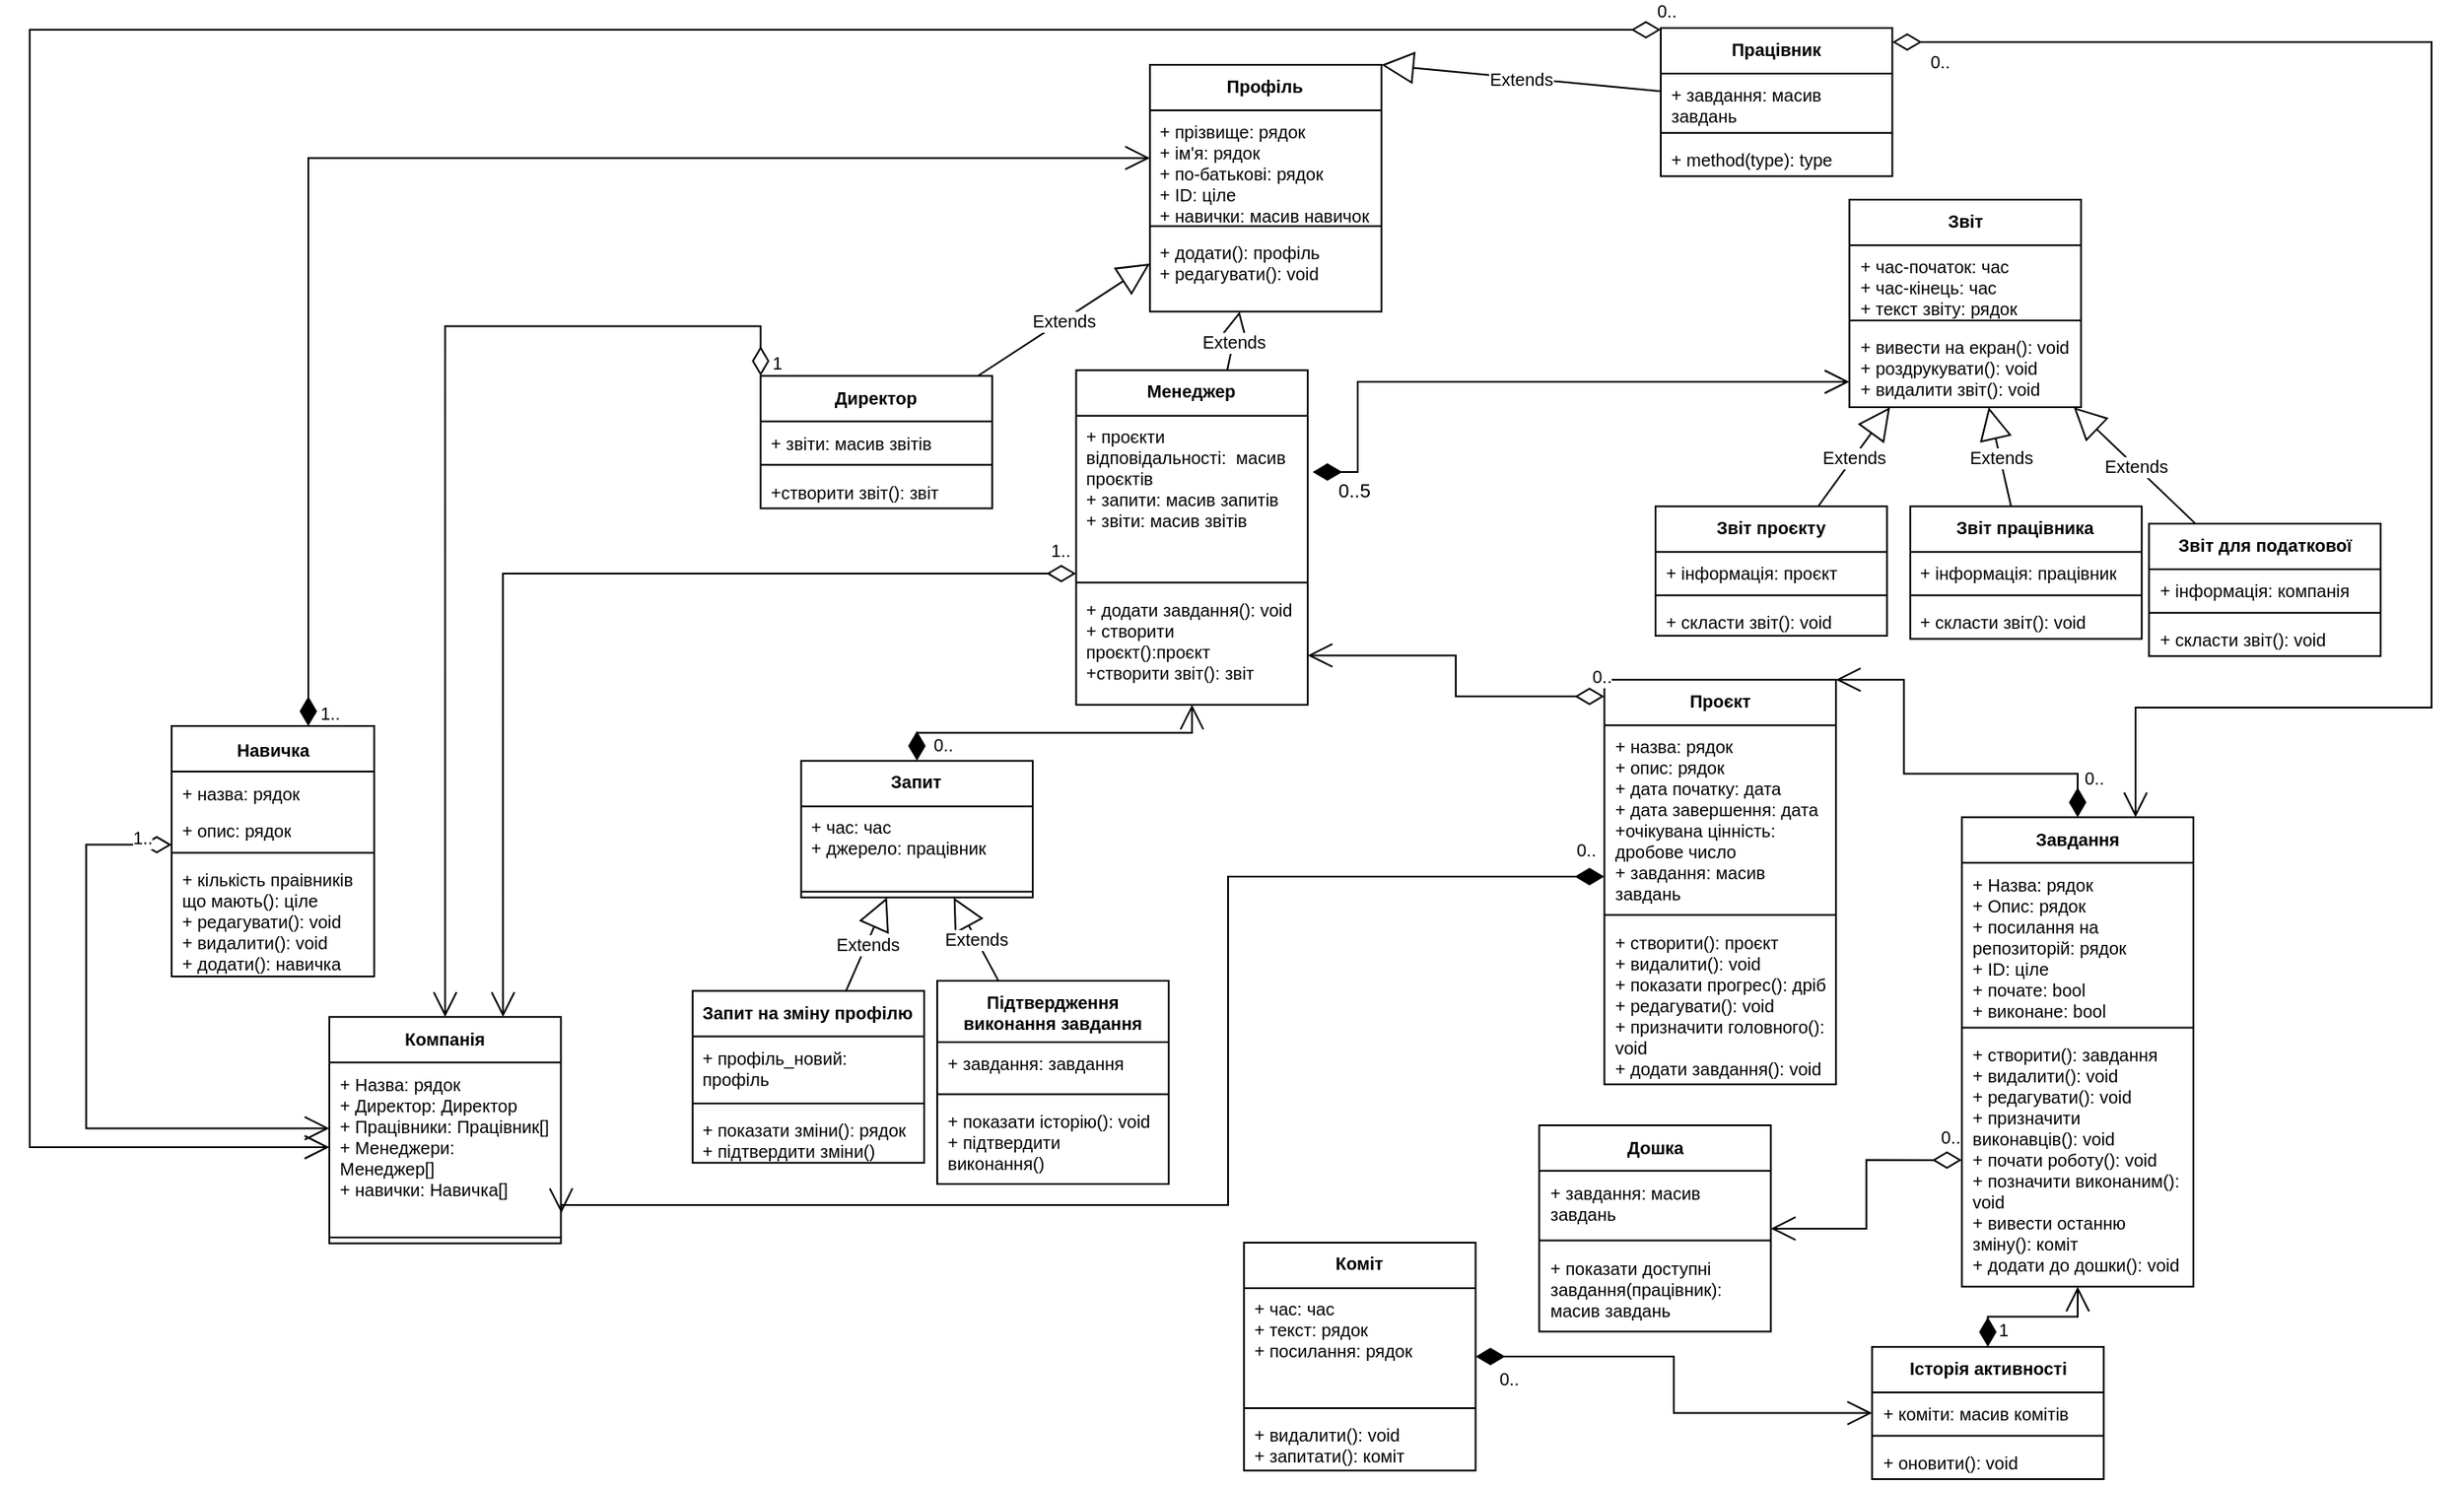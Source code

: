 <mxfile version="24.0.7" type="github">
  <diagram name="Сторінка-1" id="wndHHUxONTHjifHZyyzE">
    <mxGraphModel dx="3400" dy="1514" grid="0" gridSize="10" guides="1" tooltips="1" connect="1" arrows="1" fold="1" page="0" pageScale="1" pageWidth="827" pageHeight="1169" math="0" shadow="0">
      <root>
        <mxCell id="0" />
        <mxCell id="1" parent="0" />
        <mxCell id="Brq1ZZWE5Lci2YKcBxoo-1" value="Проєкт" style="swimlane;fontStyle=1;align=center;verticalAlign=top;childLayout=stackLayout;horizontal=1;startSize=26;horizontalStack=0;resizeParent=1;resizeParentMax=0;resizeLast=0;collapsible=1;marginBottom=0;whiteSpace=wrap;html=1;fontSize=10;" parent="1" vertex="1">
          <mxGeometry x="869.812" y="507.115" width="132.18" height="230.995" as="geometry" />
        </mxCell>
        <mxCell id="Brq1ZZWE5Lci2YKcBxoo-2" value="+ назва: рядок&lt;br style=&quot;font-size: 10px;&quot;&gt;+ опис: рядок&lt;br style=&quot;font-size: 10px;&quot;&gt;+ дата початку: дата&lt;br style=&quot;font-size: 10px;&quot;&gt;+ дата завершення: дата&lt;br style=&quot;font-size: 10px;&quot;&gt;+очікувана цінність:&amp;nbsp; дробове число&lt;br style=&quot;font-size: 10px;&quot;&gt;+ завдання: масив завдань" style="text;strokeColor=none;fillColor=none;align=left;verticalAlign=top;spacingLeft=4;spacingRight=4;overflow=hidden;rotatable=0;points=[[0,0.5],[1,0.5]];portConstraint=eastwest;whiteSpace=wrap;html=1;fontSize=10;" parent="Brq1ZZWE5Lci2YKcBxoo-1" vertex="1">
          <mxGeometry y="26" width="132.18" height="104.917" as="geometry" />
        </mxCell>
        <mxCell id="Brq1ZZWE5Lci2YKcBxoo-3" value="" style="line;strokeWidth=1;fillColor=none;align=left;verticalAlign=middle;spacingTop=-1;spacingLeft=3;spacingRight=3;rotatable=0;labelPosition=right;points=[];portConstraint=eastwest;strokeColor=inherit;fontSize=10;" parent="Brq1ZZWE5Lci2YKcBxoo-1" vertex="1">
          <mxGeometry y="130.917" width="132.18" height="6.609" as="geometry" />
        </mxCell>
        <mxCell id="Brq1ZZWE5Lci2YKcBxoo-4" value="+ створити(): проєкт&lt;br style=&quot;font-size: 10px;&quot;&gt;+ видалити(): void&lt;br style=&quot;font-size: 10px;&quot;&gt;+ показати прогрес(): дріб&lt;br style=&quot;font-size: 10px;&quot;&gt;+ редагувати(): void&lt;br style=&quot;font-size: 10px;&quot;&gt;+ призначити головного(): void&lt;div style=&quot;font-size: 10px;&quot;&gt;+ додати завдання(): void&lt;/div&gt;" style="text;strokeColor=none;fillColor=none;align=left;verticalAlign=top;spacingLeft=4;spacingRight=4;overflow=hidden;rotatable=0;points=[[0,0.5],[1,0.5]];portConstraint=eastwest;whiteSpace=wrap;html=1;fontSize=10;" parent="Brq1ZZWE5Lci2YKcBxoo-1" vertex="1">
          <mxGeometry y="137.525" width="132.18" height="93.47" as="geometry" />
        </mxCell>
        <mxCell id="Brq1ZZWE5Lci2YKcBxoo-7" value="Завдання" style="swimlane;fontStyle=1;align=center;verticalAlign=top;childLayout=stackLayout;horizontal=1;startSize=26;horizontalStack=0;resizeParent=1;resizeParentMax=0;resizeLast=0;collapsible=1;marginBottom=0;whiteSpace=wrap;html=1;fontSize=10;" parent="1" vertex="1">
          <mxGeometry x="1073.863" y="585.596" width="132.18" height="268.002" as="geometry" />
        </mxCell>
        <mxCell id="Brq1ZZWE5Lci2YKcBxoo-8" value="+ Назва: рядок&lt;br style=&quot;font-size: 10px;&quot;&gt;+ Опис: рядок&lt;br style=&quot;font-size: 10px;&quot;&gt;+ посилання на репозиторій: рядок&lt;br style=&quot;font-size: 10px;&quot;&gt;+ ID: ціле&lt;br style=&quot;font-size: 10px;&quot;&gt;+ почате: bool&lt;br style=&quot;font-size: 10px;&quot;&gt;+ виконане: bool" style="text;strokeColor=none;fillColor=none;align=left;verticalAlign=top;spacingLeft=4;spacingRight=4;overflow=hidden;rotatable=0;points=[[0,0.5],[1,0.5]];portConstraint=eastwest;whiteSpace=wrap;html=1;fontSize=10;" parent="Brq1ZZWE5Lci2YKcBxoo-7" vertex="1">
          <mxGeometry y="26" width="132.18" height="90.873" as="geometry" />
        </mxCell>
        <mxCell id="Brq1ZZWE5Lci2YKcBxoo-9" value="" style="line;strokeWidth=1;fillColor=none;align=left;verticalAlign=middle;spacingTop=-1;spacingLeft=3;spacingRight=3;rotatable=0;labelPosition=right;points=[];portConstraint=eastwest;strokeColor=inherit;fontSize=10;" parent="Brq1ZZWE5Lci2YKcBxoo-7" vertex="1">
          <mxGeometry y="116.873" width="132.18" height="6.609" as="geometry" />
        </mxCell>
        <mxCell id="Brq1ZZWE5Lci2YKcBxoo-10" value="+ створити(): завдання&lt;br style=&quot;font-size: 10px;&quot;&gt;+ видалити(): void&lt;br style=&quot;font-size: 10px;&quot;&gt;+ редагувати(): void&lt;br style=&quot;font-size: 10px;&quot;&gt;+ призначити виконавців(): void&lt;br style=&quot;font-size: 10px;&quot;&gt;+ почати роботу(): void&lt;br style=&quot;font-size: 10px;&quot;&gt;+ позначити виконаним(): void&lt;br style=&quot;font-size: 10px;&quot;&gt;+ вивести останню зміну(): коміт&lt;div style=&quot;font-size: 10px;&quot;&gt;+ додати до дошки(): void&lt;/div&gt;" style="text;strokeColor=none;fillColor=none;align=left;verticalAlign=top;spacingLeft=4;spacingRight=4;overflow=hidden;rotatable=0;points=[[0,0.5],[1,0.5]];portConstraint=eastwest;whiteSpace=wrap;html=1;fontSize=10;" parent="Brq1ZZWE5Lci2YKcBxoo-7" vertex="1">
          <mxGeometry y="123.482" width="132.18" height="144.52" as="geometry" />
        </mxCell>
        <mxCell id="Brq1ZZWE5Lci2YKcBxoo-11" value="Профіль" style="swimlane;fontStyle=1;align=center;verticalAlign=top;childLayout=stackLayout;horizontal=1;startSize=26;horizontalStack=0;resizeParent=1;resizeParentMax=0;resizeLast=0;collapsible=1;marginBottom=0;whiteSpace=wrap;html=1;fontSize=10;" parent="1" vertex="1">
          <mxGeometry x="610.412" y="156.017" width="132.178" height="140.83" as="geometry" />
        </mxCell>
        <mxCell id="Brq1ZZWE5Lci2YKcBxoo-12" value="+ прізвище: рядок&lt;br style=&quot;border-color: var(--border-color); font-size: 10px;&quot;&gt;+ ім&#39;я: рядок&lt;br style=&quot;border-color: var(--border-color); font-size: 10px;&quot;&gt;+ по-батькові: рядок&lt;br style=&quot;border-color: var(--border-color); font-size: 10px;&quot;&gt;+ ID: ціле&lt;div style=&quot;font-size: 10px;&quot;&gt;+ навички: масив навичок&lt;/div&gt;" style="text;strokeColor=none;fillColor=none;align=left;verticalAlign=top;spacingLeft=4;spacingRight=4;overflow=hidden;rotatable=0;points=[[0,0.5],[1,0.5]];portConstraint=eastwest;whiteSpace=wrap;html=1;fontSize=10;" parent="Brq1ZZWE5Lci2YKcBxoo-11" vertex="1">
          <mxGeometry y="26" width="132.178" height="62.785" as="geometry" />
        </mxCell>
        <mxCell id="Brq1ZZWE5Lci2YKcBxoo-13" value="" style="line;strokeWidth=1;fillColor=none;align=left;verticalAlign=middle;spacingTop=-1;spacingLeft=3;spacingRight=3;rotatable=0;labelPosition=right;points=[];portConstraint=eastwest;strokeColor=inherit;fontSize=10;" parent="Brq1ZZWE5Lci2YKcBxoo-11" vertex="1">
          <mxGeometry y="88.785" width="132.178" height="6.609" as="geometry" />
        </mxCell>
        <mxCell id="Brq1ZZWE5Lci2YKcBxoo-14" value="+ додати(): профіль&lt;br style=&quot;font-size: 10px;&quot;&gt;+ редагувати(): void" style="text;strokeColor=none;fillColor=none;align=left;verticalAlign=top;spacingLeft=4;spacingRight=4;overflow=hidden;rotatable=0;points=[[0,0.5],[1,0.5]];portConstraint=eastwest;whiteSpace=wrap;html=1;fontSize=10;" parent="Brq1ZZWE5Lci2YKcBxoo-11" vertex="1">
          <mxGeometry y="95.394" width="132.178" height="45.436" as="geometry" />
        </mxCell>
        <mxCell id="Brq1ZZWE5Lci2YKcBxoo-15" value="Звіт" style="swimlane;fontStyle=1;align=center;verticalAlign=top;childLayout=stackLayout;horizontal=1;startSize=26;horizontalStack=0;resizeParent=1;resizeParentMax=0;resizeLast=0;collapsible=1;marginBottom=0;whiteSpace=wrap;html=1;fontSize=10;" parent="1" vertex="1">
          <mxGeometry x="1009.696" y="233.003" width="132.178" height="118.525" as="geometry" />
        </mxCell>
        <mxCell id="Brq1ZZWE5Lci2YKcBxoo-16" value="+ час-початок: час&lt;div style=&quot;font-size: 10px;&quot;&gt;+ час-кінець: час&lt;/div&gt;&lt;div style=&quot;font-size: 10px;&quot;&gt;+ текст звіту: рядок&lt;/div&gt;&lt;div style=&quot;font-size: 10px;&quot;&gt;+ ID: ціле&lt;/div&gt;" style="text;strokeColor=none;fillColor=none;align=left;verticalAlign=top;spacingLeft=4;spacingRight=4;overflow=hidden;rotatable=0;points=[[0,0.5],[1,0.5]];portConstraint=eastwest;whiteSpace=wrap;html=1;fontSize=10;" parent="Brq1ZZWE5Lci2YKcBxoo-15" vertex="1">
          <mxGeometry y="26" width="132.178" height="39.653" as="geometry" />
        </mxCell>
        <mxCell id="Brq1ZZWE5Lci2YKcBxoo-17" value="" style="line;strokeWidth=1;fillColor=none;align=left;verticalAlign=middle;spacingTop=-1;spacingLeft=3;spacingRight=3;rotatable=0;labelPosition=right;points=[];portConstraint=eastwest;strokeColor=inherit;fontSize=10;" parent="Brq1ZZWE5Lci2YKcBxoo-15" vertex="1">
          <mxGeometry y="65.653" width="132.178" height="6.609" as="geometry" />
        </mxCell>
        <mxCell id="Brq1ZZWE5Lci2YKcBxoo-18" value="+ вивести на екран(): void&lt;div style=&quot;font-size: 10px;&quot;&gt;+ роздрукувати(): void&lt;/div&gt;&lt;div style=&quot;font-size: 10px;&quot;&gt;+ видалити звіт(): void&lt;br style=&quot;font-size: 10px;&quot;&gt;&lt;/div&gt;" style="text;strokeColor=none;fillColor=none;align=left;verticalAlign=top;spacingLeft=4;spacingRight=4;overflow=hidden;rotatable=0;points=[[0,0.5],[1,0.5]];portConstraint=eastwest;whiteSpace=wrap;html=1;fontSize=10;" parent="Brq1ZZWE5Lci2YKcBxoo-15" vertex="1">
          <mxGeometry y="72.262" width="132.178" height="46.262" as="geometry" />
        </mxCell>
        <mxCell id="Brq1ZZWE5Lci2YKcBxoo-19" value="Коміт" style="swimlane;fontStyle=1;align=center;verticalAlign=top;childLayout=stackLayout;horizontal=1;startSize=26;horizontalStack=0;resizeParent=1;resizeParentMax=0;resizeLast=0;collapsible=1;marginBottom=0;whiteSpace=wrap;html=1;fontSize=10;" parent="1" vertex="1">
          <mxGeometry x="664.11" y="828.474" width="132.178" height="130.09" as="geometry" />
        </mxCell>
        <mxCell id="Brq1ZZWE5Lci2YKcBxoo-20" value="+ час: час&lt;br style=&quot;font-size: 10px;&quot;&gt;+ текст: рядок&lt;br style=&quot;font-size: 10px;&quot;&gt;+ посилання: рядок" style="text;strokeColor=none;fillColor=none;align=left;verticalAlign=top;spacingLeft=4;spacingRight=4;overflow=hidden;rotatable=0;points=[[0,0.5],[1,0.5]];portConstraint=eastwest;whiteSpace=wrap;html=1;fontSize=10;" parent="Brq1ZZWE5Lci2YKcBxoo-19" vertex="1">
          <mxGeometry y="26" width="132.178" height="65.263" as="geometry" />
        </mxCell>
        <mxCell id="Brq1ZZWE5Lci2YKcBxoo-21" value="" style="line;strokeWidth=1;fillColor=none;align=left;verticalAlign=middle;spacingTop=-1;spacingLeft=3;spacingRight=3;rotatable=0;labelPosition=right;points=[];portConstraint=eastwest;strokeColor=inherit;fontSize=10;" parent="Brq1ZZWE5Lci2YKcBxoo-19" vertex="1">
          <mxGeometry y="91.263" width="132.178" height="6.609" as="geometry" />
        </mxCell>
        <mxCell id="Brq1ZZWE5Lci2YKcBxoo-22" value="+ видалити(): void&lt;br style=&quot;font-size: 10px;&quot;&gt;+ запитати(): коміт" style="text;strokeColor=none;fillColor=none;align=left;verticalAlign=top;spacingLeft=4;spacingRight=4;overflow=hidden;rotatable=0;points=[[0,0.5],[1,0.5]];portConstraint=eastwest;whiteSpace=wrap;html=1;fontSize=10;" parent="Brq1ZZWE5Lci2YKcBxoo-19" vertex="1">
          <mxGeometry y="97.872" width="132.178" height="32.218" as="geometry" />
        </mxCell>
        <mxCell id="Brq1ZZWE5Lci2YKcBxoo-23" value="Менеджер" style="swimlane;fontStyle=1;align=center;verticalAlign=top;childLayout=stackLayout;horizontal=1;startSize=26;horizontalStack=0;resizeParent=1;resizeParentMax=0;resizeLast=0;collapsible=1;marginBottom=0;whiteSpace=wrap;html=1;fontSize=10;" parent="1" vertex="1">
          <mxGeometry x="568.281" y="330.327" width="132.18" height="190.999" as="geometry" />
        </mxCell>
        <mxCell id="Brq1ZZWE5Lci2YKcBxoo-24" value="+ проєкти відповідальності:&amp;nbsp; масив проєктів&lt;div style=&quot;font-size: 10px;&quot;&gt;+ запити: масив запитів&lt;/div&gt;&lt;div style=&quot;font-size: 10px;&quot;&gt;+ звіти: масив звітів&lt;/div&gt;" style="text;strokeColor=none;fillColor=none;align=left;verticalAlign=top;spacingLeft=4;spacingRight=4;overflow=hidden;rotatable=0;points=[[0,0.5],[1,0.5]];portConstraint=eastwest;whiteSpace=wrap;html=1;fontSize=10;" parent="Brq1ZZWE5Lci2YKcBxoo-23" vertex="1">
          <mxGeometry y="26" width="132.18" height="92" as="geometry" />
        </mxCell>
        <mxCell id="Brq1ZZWE5Lci2YKcBxoo-25" value="" style="line;strokeWidth=1;fillColor=none;align=left;verticalAlign=middle;spacingTop=-1;spacingLeft=3;spacingRight=3;rotatable=0;labelPosition=right;points=[];portConstraint=eastwest;strokeColor=inherit;fontSize=10;" parent="Brq1ZZWE5Lci2YKcBxoo-23" vertex="1">
          <mxGeometry y="118" width="132.18" height="6.609" as="geometry" />
        </mxCell>
        <mxCell id="Brq1ZZWE5Lci2YKcBxoo-26" value="+ додати завдання(): void&lt;br style=&quot;font-size: 10px;&quot;&gt;+ створити проєкт():проєкт&lt;div&gt;+створити звіт(): звіт&lt;/div&gt;" style="text;strokeColor=none;fillColor=none;align=left;verticalAlign=top;spacingLeft=4;spacingRight=4;overflow=hidden;rotatable=0;points=[[0,0.5],[1,0.5]];portConstraint=eastwest;whiteSpace=wrap;html=1;fontSize=10;" parent="Brq1ZZWE5Lci2YKcBxoo-23" vertex="1">
          <mxGeometry y="124.609" width="132.18" height="66.39" as="geometry" />
        </mxCell>
        <mxCell id="Brq1ZZWE5Lci2YKcBxoo-27" value="Працівник" style="swimlane;fontStyle=1;align=center;verticalAlign=top;childLayout=stackLayout;horizontal=1;startSize=26;horizontalStack=0;resizeParent=1;resizeParentMax=0;resizeLast=0;collapsible=1;marginBottom=0;whiteSpace=wrap;html=1;fontSize=10;" parent="1" vertex="1">
          <mxGeometry x="902.004" y="134.997" width="132.178" height="84.654" as="geometry" />
        </mxCell>
        <mxCell id="Brq1ZZWE5Lci2YKcBxoo-28" value="+ завдання: масив завдань" style="text;strokeColor=none;fillColor=none;align=left;verticalAlign=top;spacingLeft=4;spacingRight=4;overflow=hidden;rotatable=0;points=[[0,0.5],[1,0.5]];portConstraint=eastwest;whiteSpace=wrap;html=1;fontSize=10;" parent="Brq1ZZWE5Lci2YKcBxoo-27" vertex="1">
          <mxGeometry y="26" width="132.178" height="30.566" as="geometry" />
        </mxCell>
        <mxCell id="Brq1ZZWE5Lci2YKcBxoo-29" value="" style="line;strokeWidth=1;fillColor=none;align=left;verticalAlign=middle;spacingTop=-1;spacingLeft=3;spacingRight=3;rotatable=0;labelPosition=right;points=[];portConstraint=eastwest;strokeColor=inherit;fontSize=10;" parent="Brq1ZZWE5Lci2YKcBxoo-27" vertex="1">
          <mxGeometry y="56.566" width="132.178" height="6.609" as="geometry" />
        </mxCell>
        <mxCell id="Brq1ZZWE5Lci2YKcBxoo-30" value="+ method(type): type" style="text;strokeColor=none;fillColor=none;align=left;verticalAlign=top;spacingLeft=4;spacingRight=4;overflow=hidden;rotatable=0;points=[[0,0.5],[1,0.5]];portConstraint=eastwest;whiteSpace=wrap;html=1;fontSize=10;" parent="Brq1ZZWE5Lci2YKcBxoo-27" vertex="1">
          <mxGeometry y="63.175" width="132.178" height="21.479" as="geometry" />
        </mxCell>
        <mxCell id="Brq1ZZWE5Lci2YKcBxoo-31" value="Компанія" style="swimlane;fontStyle=1;align=center;verticalAlign=top;childLayout=stackLayout;horizontal=1;startSize=26;horizontalStack=0;resizeParent=1;resizeParentMax=0;resizeLast=0;collapsible=1;marginBottom=0;whiteSpace=wrap;html=1;fontSize=10;" parent="1" vertex="1">
          <mxGeometry x="142.006" y="699.6" width="132.178" height="129.264" as="geometry" />
        </mxCell>
        <mxCell id="Brq1ZZWE5Lci2YKcBxoo-32" value="+ Назва: рядок&lt;br style=&quot;font-size: 10px;&quot;&gt;+ Директор: Директор&lt;br style=&quot;font-size: 10px;&quot;&gt;+ Працівники: Працівник[]&lt;br style=&quot;font-size: 10px;&quot;&gt;+ Менеджери: Менеджер[]&lt;br style=&quot;font-size: 10px;&quot;&gt;+ навички: Навичка[]&lt;div style=&quot;font-size: 10px;&quot;&gt;&lt;br style=&quot;font-size: 10px;&quot;&gt;&lt;/div&gt;" style="text;strokeColor=none;fillColor=none;align=left;verticalAlign=top;spacingLeft=4;spacingRight=4;overflow=hidden;rotatable=0;points=[[0,0.5],[1,0.5]];portConstraint=eastwest;whiteSpace=wrap;html=1;fontSize=10;" parent="Brq1ZZWE5Lci2YKcBxoo-31" vertex="1">
          <mxGeometry y="26" width="132.178" height="96.655" as="geometry" />
        </mxCell>
        <mxCell id="Brq1ZZWE5Lci2YKcBxoo-33" value="" style="line;strokeWidth=1;fillColor=none;align=left;verticalAlign=middle;spacingTop=-1;spacingLeft=3;spacingRight=3;rotatable=0;labelPosition=right;points=[];portConstraint=eastwest;strokeColor=inherit;fontSize=10;" parent="Brq1ZZWE5Lci2YKcBxoo-31" vertex="1">
          <mxGeometry y="122.655" width="132.178" height="6.609" as="geometry" />
        </mxCell>
        <mxCell id="Brq1ZZWE5Lci2YKcBxoo-39" value="Директор" style="swimlane;fontStyle=1;align=center;verticalAlign=top;childLayout=stackLayout;horizontal=1;startSize=26;horizontalStack=0;resizeParent=1;resizeParentMax=0;resizeLast=0;collapsible=1;marginBottom=0;whiteSpace=wrap;html=1;fontSize=10;" parent="1" vertex="1">
          <mxGeometry x="388.188" y="333.631" width="132.178" height="75.567" as="geometry" />
        </mxCell>
        <mxCell id="Brq1ZZWE5Lci2YKcBxoo-40" value="+ звіти: масив звітів" style="text;strokeColor=none;fillColor=none;align=left;verticalAlign=top;spacingLeft=4;spacingRight=4;overflow=hidden;rotatable=0;points=[[0,0.5],[1,0.5]];portConstraint=eastwest;whiteSpace=wrap;html=1;fontSize=10;" parent="Brq1ZZWE5Lci2YKcBxoo-39" vertex="1">
          <mxGeometry y="26" width="132.178" height="21.479" as="geometry" />
        </mxCell>
        <mxCell id="Brq1ZZWE5Lci2YKcBxoo-41" value="" style="line;strokeWidth=1;fillColor=none;align=left;verticalAlign=middle;spacingTop=-1;spacingLeft=3;spacingRight=3;rotatable=0;labelPosition=right;points=[];portConstraint=eastwest;strokeColor=inherit;fontSize=10;" parent="Brq1ZZWE5Lci2YKcBxoo-39" vertex="1">
          <mxGeometry y="47.479" width="132.178" height="6.609" as="geometry" />
        </mxCell>
        <mxCell id="Brq1ZZWE5Lci2YKcBxoo-42" value="&lt;div&gt;&lt;span style=&quot;background-color: initial;&quot;&gt;+створити звіт(): звіт&lt;/span&gt;&lt;br&gt;&lt;/div&gt;" style="text;strokeColor=none;fillColor=none;align=left;verticalAlign=top;spacingLeft=4;spacingRight=4;overflow=hidden;rotatable=0;points=[[0,0.5],[1,0.5]];portConstraint=eastwest;whiteSpace=wrap;html=1;fontSize=10;" parent="Brq1ZZWE5Lci2YKcBxoo-39" vertex="1">
          <mxGeometry y="54.088" width="132.178" height="21.479" as="geometry" />
        </mxCell>
        <mxCell id="Brq1ZZWE5Lci2YKcBxoo-47" value="&lt;b style=&quot;font-size: 10px;&quot;&gt;Навичка&lt;/b&gt;" style="swimlane;fontStyle=0;childLayout=stackLayout;horizontal=1;startSize=26;fillColor=none;horizontalStack=0;resizeParent=1;resizeParentMax=0;resizeLast=0;collapsible=1;marginBottom=0;whiteSpace=wrap;html=1;fontSize=10;" parent="1" vertex="1">
          <mxGeometry x="51.959" y="533.551" width="115.66" height="142.997" as="geometry" />
        </mxCell>
        <mxCell id="Brq1ZZWE5Lci2YKcBxoo-48" value="+ назва: рядок" style="text;strokeColor=none;fillColor=none;align=left;verticalAlign=top;spacingLeft=4;spacingRight=4;overflow=hidden;rotatable=0;points=[[0,0.5],[1,0.5]];portConstraint=eastwest;whiteSpace=wrap;html=1;fontSize=10;" parent="Brq1ZZWE5Lci2YKcBxoo-47" vertex="1">
          <mxGeometry y="26" width="115.66" height="21.479" as="geometry" />
        </mxCell>
        <mxCell id="Brq1ZZWE5Lci2YKcBxoo-49" value="+ опис: рядок" style="text;strokeColor=none;fillColor=none;align=left;verticalAlign=top;spacingLeft=4;spacingRight=4;overflow=hidden;rotatable=0;points=[[0,0.5],[1,0.5]];portConstraint=eastwest;whiteSpace=wrap;html=1;fontSize=10;" parent="Brq1ZZWE5Lci2YKcBxoo-47" vertex="1">
          <mxGeometry y="47.479" width="115.66" height="21.479" as="geometry" />
        </mxCell>
        <mxCell id="Brq1ZZWE5Lci2YKcBxoo-53" value="" style="line;strokeWidth=1;fillColor=none;align=left;verticalAlign=middle;spacingTop=-1;spacingLeft=3;spacingRight=3;rotatable=0;labelPosition=right;points=[];portConstraint=eastwest;strokeColor=inherit;fontSize=10;" parent="Brq1ZZWE5Lci2YKcBxoo-47" vertex="1">
          <mxGeometry y="68.958" width="115.66" height="6.609" as="geometry" />
        </mxCell>
        <mxCell id="Brq1ZZWE5Lci2YKcBxoo-52" value="+ кількість праівників що мають(): ціле&lt;br style=&quot;font-size: 10px;&quot;&gt;+ редагувати(): void&lt;br style=&quot;font-size: 10px;&quot;&gt;+ видалити(): void&lt;br style=&quot;font-size: 10px;&quot;&gt;+ додати(): навичка" style="text;strokeColor=none;fillColor=none;align=left;verticalAlign=top;spacingLeft=4;spacingRight=4;overflow=hidden;rotatable=0;points=[[0,0.5],[1,0.5]];portConstraint=eastwest;whiteSpace=wrap;html=1;fontSize=10;" parent="Brq1ZZWE5Lci2YKcBxoo-47" vertex="1">
          <mxGeometry y="75.567" width="115.66" height="67.43" as="geometry" />
        </mxCell>
        <mxCell id="Brq1ZZWE5Lci2YKcBxoo-58" value="Дошка" style="swimlane;fontStyle=1;align=center;verticalAlign=top;childLayout=stackLayout;horizontal=1;startSize=26;horizontalStack=0;resizeParent=1;resizeParentMax=0;resizeLast=0;collapsible=1;marginBottom=0;whiteSpace=wrap;html=1;fontSize=10;" parent="1" vertex="1">
          <mxGeometry x="832.637" y="761.559" width="132.178" height="117.699" as="geometry" />
        </mxCell>
        <mxCell id="Brq1ZZWE5Lci2YKcBxoo-59" value="+ завдання: масив завдань" style="text;strokeColor=none;fillColor=none;align=left;verticalAlign=top;spacingLeft=4;spacingRight=4;overflow=hidden;rotatable=0;points=[[0,0.5],[1,0.5]];portConstraint=eastwest;whiteSpace=wrap;html=1;fontSize=10;" parent="Brq1ZZWE5Lci2YKcBxoo-58" vertex="1">
          <mxGeometry y="26" width="132.178" height="36.349" as="geometry" />
        </mxCell>
        <mxCell id="Brq1ZZWE5Lci2YKcBxoo-60" value="" style="line;strokeWidth=1;fillColor=none;align=left;verticalAlign=middle;spacingTop=-1;spacingLeft=3;spacingRight=3;rotatable=0;labelPosition=right;points=[];portConstraint=eastwest;strokeColor=inherit;fontSize=10;" parent="Brq1ZZWE5Lci2YKcBxoo-58" vertex="1">
          <mxGeometry y="62.349" width="132.178" height="6.609" as="geometry" />
        </mxCell>
        <mxCell id="Brq1ZZWE5Lci2YKcBxoo-61" value="+ показати доступні завдання(працівник): масив завдань" style="text;strokeColor=none;fillColor=none;align=left;verticalAlign=top;spacingLeft=4;spacingRight=4;overflow=hidden;rotatable=0;points=[[0,0.5],[1,0.5]];portConstraint=eastwest;whiteSpace=wrap;html=1;fontSize=10;" parent="Brq1ZZWE5Lci2YKcBxoo-58" vertex="1">
          <mxGeometry y="68.958" width="132.178" height="48.741" as="geometry" />
        </mxCell>
        <mxCell id="Brq1ZZWE5Lci2YKcBxoo-62" value="Запит" style="swimlane;fontStyle=1;align=center;verticalAlign=top;childLayout=stackLayout;horizontal=1;startSize=26;horizontalStack=0;resizeParent=1;resizeParentMax=0;resizeLast=0;collapsible=1;marginBottom=0;whiteSpace=wrap;html=1;fontSize=10;" parent="1" vertex="1">
          <mxGeometry x="411.319" y="553.378" width="132.178" height="78.045" as="geometry" />
        </mxCell>
        <mxCell id="Brq1ZZWE5Lci2YKcBxoo-63" value="+ час: час&lt;div style=&quot;font-size: 10px;&quot;&gt;+ джерело: працівник&lt;/div&gt;" style="text;strokeColor=none;fillColor=none;align=left;verticalAlign=top;spacingLeft=4;spacingRight=4;overflow=hidden;rotatable=0;points=[[0,0.5],[1,0.5]];portConstraint=eastwest;whiteSpace=wrap;html=1;fontSize=10;" parent="Brq1ZZWE5Lci2YKcBxoo-62" vertex="1">
          <mxGeometry y="26" width="132.178" height="45.436" as="geometry" />
        </mxCell>
        <mxCell id="Brq1ZZWE5Lci2YKcBxoo-64" value="" style="line;strokeWidth=1;fillColor=none;align=left;verticalAlign=middle;spacingTop=-1;spacingLeft=3;spacingRight=3;rotatable=0;labelPosition=right;points=[];portConstraint=eastwest;strokeColor=inherit;fontSize=10;" parent="Brq1ZZWE5Lci2YKcBxoo-62" vertex="1">
          <mxGeometry y="71.436" width="132.178" height="6.609" as="geometry" />
        </mxCell>
        <mxCell id="Brq1ZZWE5Lci2YKcBxoo-66" value="Запит на зміну профілю" style="swimlane;fontStyle=1;align=center;verticalAlign=top;childLayout=stackLayout;horizontal=1;startSize=26;horizontalStack=0;resizeParent=1;resizeParentMax=0;resizeLast=0;collapsible=1;marginBottom=0;whiteSpace=wrap;html=1;fontSize=10;" parent="1" vertex="1">
          <mxGeometry x="349.36" y="684.73" width="132.18" height="98.175" as="geometry" />
        </mxCell>
        <mxCell id="Brq1ZZWE5Lci2YKcBxoo-67" value="+ профіль_новий: профіль" style="text;strokeColor=none;fillColor=none;align=left;verticalAlign=top;spacingLeft=4;spacingRight=4;overflow=hidden;rotatable=0;points=[[0,0.5],[1,0.5]];portConstraint=eastwest;whiteSpace=wrap;html=1;fontSize=10;" parent="Brq1ZZWE5Lci2YKcBxoo-66" vertex="1">
          <mxGeometry y="26" width="132.18" height="35" as="geometry" />
        </mxCell>
        <mxCell id="Brq1ZZWE5Lci2YKcBxoo-68" value="" style="line;strokeWidth=1;fillColor=none;align=left;verticalAlign=middle;spacingTop=-1;spacingLeft=3;spacingRight=3;rotatable=0;labelPosition=right;points=[];portConstraint=eastwest;strokeColor=inherit;fontSize=10;" parent="Brq1ZZWE5Lci2YKcBxoo-66" vertex="1">
          <mxGeometry y="61" width="132.18" height="6.609" as="geometry" />
        </mxCell>
        <mxCell id="Brq1ZZWE5Lci2YKcBxoo-69" value="+ показати зміни(): рядок&lt;div style=&quot;font-size: 10px;&quot;&gt;+ підтвердити зміни()&lt;/div&gt;" style="text;strokeColor=none;fillColor=none;align=left;verticalAlign=top;spacingLeft=4;spacingRight=4;overflow=hidden;rotatable=0;points=[[0,0.5],[1,0.5]];portConstraint=eastwest;whiteSpace=wrap;html=1;fontSize=10;" parent="Brq1ZZWE5Lci2YKcBxoo-66" vertex="1">
          <mxGeometry y="67.609" width="132.18" height="30.566" as="geometry" />
        </mxCell>
        <mxCell id="Brq1ZZWE5Lci2YKcBxoo-71" value="Історія активності" style="swimlane;fontStyle=1;align=center;verticalAlign=top;childLayout=stackLayout;horizontal=1;startSize=26;horizontalStack=0;resizeParent=1;resizeParentMax=0;resizeLast=0;collapsible=1;marginBottom=0;whiteSpace=wrap;html=1;fontSize=10;" parent="1" vertex="1">
          <mxGeometry x="1022.643" y="887.954" width="132.178" height="75.567" as="geometry" />
        </mxCell>
        <mxCell id="Brq1ZZWE5Lci2YKcBxoo-72" value="+ коміти: масив комітів" style="text;strokeColor=none;fillColor=none;align=left;verticalAlign=top;spacingLeft=4;spacingRight=4;overflow=hidden;rotatable=0;points=[[0,0.5],[1,0.5]];portConstraint=eastwest;whiteSpace=wrap;html=1;fontSize=10;" parent="Brq1ZZWE5Lci2YKcBxoo-71" vertex="1">
          <mxGeometry y="26" width="132.178" height="21.479" as="geometry" />
        </mxCell>
        <mxCell id="Brq1ZZWE5Lci2YKcBxoo-73" value="" style="line;strokeWidth=1;fillColor=none;align=left;verticalAlign=middle;spacingTop=-1;spacingLeft=3;spacingRight=3;rotatable=0;labelPosition=right;points=[];portConstraint=eastwest;strokeColor=inherit;fontSize=10;" parent="Brq1ZZWE5Lci2YKcBxoo-71" vertex="1">
          <mxGeometry y="47.479" width="132.178" height="6.609" as="geometry" />
        </mxCell>
        <mxCell id="Brq1ZZWE5Lci2YKcBxoo-74" value="+ оновити(): void" style="text;strokeColor=none;fillColor=none;align=left;verticalAlign=top;spacingLeft=4;spacingRight=4;overflow=hidden;rotatable=0;points=[[0,0.5],[1,0.5]];portConstraint=eastwest;whiteSpace=wrap;html=1;fontSize=10;" parent="Brq1ZZWE5Lci2YKcBxoo-71" vertex="1">
          <mxGeometry y="54.088" width="132.178" height="21.479" as="geometry" />
        </mxCell>
        <mxCell id="Y7ODe3QfuQIOJ7MeuVfG-1" value="Звіт проєкту" style="swimlane;fontStyle=1;align=center;verticalAlign=top;childLayout=stackLayout;horizontal=1;startSize=26;horizontalStack=0;resizeParent=1;resizeParentMax=0;resizeLast=0;collapsible=1;marginBottom=0;whiteSpace=wrap;html=1;fontSize=10;" parent="1" vertex="1">
          <mxGeometry x="898.997" y="408.139" width="132.178" height="73.915" as="geometry" />
        </mxCell>
        <mxCell id="Y7ODe3QfuQIOJ7MeuVfG-2" value="+ інформація: проєкт" style="text;strokeColor=none;fillColor=none;align=left;verticalAlign=top;spacingLeft=4;spacingRight=4;overflow=hidden;rotatable=0;points=[[0,0.5],[1,0.5]];portConstraint=eastwest;whiteSpace=wrap;html=1;fontSize=10;" parent="Y7ODe3QfuQIOJ7MeuVfG-1" vertex="1">
          <mxGeometry y="26" width="132.178" height="21.479" as="geometry" />
        </mxCell>
        <mxCell id="Y7ODe3QfuQIOJ7MeuVfG-3" value="" style="line;strokeWidth=1;fillColor=none;align=left;verticalAlign=middle;spacingTop=-1;spacingLeft=3;spacingRight=3;rotatable=0;labelPosition=right;points=[];portConstraint=eastwest;strokeColor=inherit;fontSize=10;" parent="Y7ODe3QfuQIOJ7MeuVfG-1" vertex="1">
          <mxGeometry y="47.479" width="132.178" height="6.609" as="geometry" />
        </mxCell>
        <mxCell id="Y7ODe3QfuQIOJ7MeuVfG-4" value="+ скласти звіт(): void" style="text;strokeColor=none;fillColor=none;align=left;verticalAlign=top;spacingLeft=4;spacingRight=4;overflow=hidden;rotatable=0;points=[[0,0.5],[1,0.5]];portConstraint=eastwest;whiteSpace=wrap;html=1;fontSize=10;" parent="Y7ODe3QfuQIOJ7MeuVfG-1" vertex="1">
          <mxGeometry y="54.088" width="132.178" height="19.827" as="geometry" />
        </mxCell>
        <mxCell id="Y7ODe3QfuQIOJ7MeuVfG-5" value="Звіт працівника" style="swimlane;fontStyle=1;align=center;verticalAlign=top;childLayout=stackLayout;horizontal=1;startSize=26;horizontalStack=0;resizeParent=1;resizeParentMax=0;resizeLast=0;collapsible=1;marginBottom=0;whiteSpace=wrap;html=1;fontSize=10;" parent="1" vertex="1">
          <mxGeometry x="1044.393" y="408.139" width="132.178" height="75.567" as="geometry" />
        </mxCell>
        <mxCell id="Y7ODe3QfuQIOJ7MeuVfG-6" value="+ інформація: працівник" style="text;strokeColor=none;fillColor=none;align=left;verticalAlign=top;spacingLeft=4;spacingRight=4;overflow=hidden;rotatable=0;points=[[0,0.5],[1,0.5]];portConstraint=eastwest;whiteSpace=wrap;html=1;fontSize=10;" parent="Y7ODe3QfuQIOJ7MeuVfG-5" vertex="1">
          <mxGeometry y="26" width="132.178" height="21.479" as="geometry" />
        </mxCell>
        <mxCell id="Y7ODe3QfuQIOJ7MeuVfG-7" value="" style="line;strokeWidth=1;fillColor=none;align=left;verticalAlign=middle;spacingTop=-1;spacingLeft=3;spacingRight=3;rotatable=0;labelPosition=right;points=[];portConstraint=eastwest;strokeColor=inherit;fontSize=10;" parent="Y7ODe3QfuQIOJ7MeuVfG-5" vertex="1">
          <mxGeometry y="47.479" width="132.178" height="6.609" as="geometry" />
        </mxCell>
        <mxCell id="Y7ODe3QfuQIOJ7MeuVfG-8" value="+ скласти звіт(): void" style="text;strokeColor=none;fillColor=none;align=left;verticalAlign=top;spacingLeft=4;spacingRight=4;overflow=hidden;rotatable=0;points=[[0,0.5],[1,0.5]];portConstraint=eastwest;whiteSpace=wrap;html=1;fontSize=10;" parent="Y7ODe3QfuQIOJ7MeuVfG-5" vertex="1">
          <mxGeometry y="54.088" width="132.178" height="21.479" as="geometry" />
        </mxCell>
        <mxCell id="Y7ODe3QfuQIOJ7MeuVfG-9" value="Звіт для податкової" style="swimlane;fontStyle=1;align=center;verticalAlign=top;childLayout=stackLayout;horizontal=1;startSize=26;horizontalStack=0;resizeParent=1;resizeParentMax=0;resizeLast=0;collapsible=1;marginBottom=0;whiteSpace=wrap;html=1;fontSize=10;" parent="1" vertex="1">
          <mxGeometry x="1180.702" y="418.053" width="132.178" height="75.567" as="geometry" />
        </mxCell>
        <mxCell id="Y7ODe3QfuQIOJ7MeuVfG-10" value="+ інформація: компанія" style="text;strokeColor=none;fillColor=none;align=left;verticalAlign=top;spacingLeft=4;spacingRight=4;overflow=hidden;rotatable=0;points=[[0,0.5],[1,0.5]];portConstraint=eastwest;whiteSpace=wrap;html=1;fontSize=10;" parent="Y7ODe3QfuQIOJ7MeuVfG-9" vertex="1">
          <mxGeometry y="26" width="132.178" height="21.479" as="geometry" />
        </mxCell>
        <mxCell id="Y7ODe3QfuQIOJ7MeuVfG-11" value="" style="line;strokeWidth=1;fillColor=none;align=left;verticalAlign=middle;spacingTop=-1;spacingLeft=3;spacingRight=3;rotatable=0;labelPosition=right;points=[];portConstraint=eastwest;strokeColor=inherit;fontSize=10;" parent="Y7ODe3QfuQIOJ7MeuVfG-9" vertex="1">
          <mxGeometry y="47.479" width="132.178" height="6.609" as="geometry" />
        </mxCell>
        <mxCell id="Y7ODe3QfuQIOJ7MeuVfG-12" value="+ скласти звіт(): void" style="text;strokeColor=none;fillColor=none;align=left;verticalAlign=top;spacingLeft=4;spacingRight=4;overflow=hidden;rotatable=0;points=[[0,0.5],[1,0.5]];portConstraint=eastwest;whiteSpace=wrap;html=1;fontSize=10;" parent="Y7ODe3QfuQIOJ7MeuVfG-9" vertex="1">
          <mxGeometry y="54.088" width="132.178" height="21.479" as="geometry" />
        </mxCell>
        <mxCell id="Y7ODe3QfuQIOJ7MeuVfG-13" value="Підтвердження виконання завдання" style="swimlane;fontStyle=1;align=center;verticalAlign=top;childLayout=stackLayout;horizontal=1;startSize=35;horizontalStack=0;resizeParent=1;resizeParentMax=0;resizeLast=0;collapsible=1;marginBottom=0;whiteSpace=wrap;html=1;fontSize=10;" parent="1" vertex="1">
          <mxGeometry x="488.97" y="678.95" width="132.18" height="116.005" as="geometry">
            <mxRectangle x="85" y="215" width="236" height="37" as="alternateBounds" />
          </mxGeometry>
        </mxCell>
        <mxCell id="Y7ODe3QfuQIOJ7MeuVfG-14" value="+ завдання: завдання" style="text;strokeColor=none;fillColor=none;align=left;verticalAlign=top;spacingLeft=4;spacingRight=4;overflow=hidden;rotatable=0;points=[[0,0.5],[1,0.5]];portConstraint=eastwest;whiteSpace=wrap;html=1;fontSize=10;" parent="Y7ODe3QfuQIOJ7MeuVfG-13" vertex="1">
          <mxGeometry y="35" width="132.18" height="26.436" as="geometry" />
        </mxCell>
        <mxCell id="Y7ODe3QfuQIOJ7MeuVfG-15" value="" style="line;strokeWidth=1;fillColor=none;align=left;verticalAlign=middle;spacingTop=-1;spacingLeft=3;spacingRight=3;rotatable=0;labelPosition=right;points=[];portConstraint=eastwest;strokeColor=inherit;fontSize=10;" parent="Y7ODe3QfuQIOJ7MeuVfG-13" vertex="1">
          <mxGeometry y="61.436" width="132.18" height="6.609" as="geometry" />
        </mxCell>
        <mxCell id="Y7ODe3QfuQIOJ7MeuVfG-16" value="+ показати історію(): void&lt;div style=&quot;font-size: 10px;&quot;&gt;+ підтвердити виконання()&lt;/div&gt;" style="text;strokeColor=none;fillColor=none;align=left;verticalAlign=top;spacingLeft=4;spacingRight=4;overflow=hidden;rotatable=0;points=[[0,0.5],[1,0.5]];portConstraint=eastwest;whiteSpace=wrap;html=1;fontSize=10;" parent="Y7ODe3QfuQIOJ7MeuVfG-13" vertex="1">
          <mxGeometry y="68.045" width="132.18" height="47.96" as="geometry" />
        </mxCell>
        <mxCell id="Md0392-8lRKG1M2xmmYt-4" value="Extends" style="endArrow=block;endSize=16;endFill=0;html=1;rounded=0;fontSize=10;" edge="1" parent="1" source="Brq1ZZWE5Lci2YKcBxoo-66" target="Brq1ZZWE5Lci2YKcBxoo-62">
          <mxGeometry width="160" relative="1" as="geometry">
            <mxPoint x="531.105" y="605.423" as="sourcePoint" />
            <mxPoint x="663.284" y="605.423" as="targetPoint" />
          </mxGeometry>
        </mxCell>
        <mxCell id="Md0392-8lRKG1M2xmmYt-5" value="Extends" style="endArrow=block;endSize=16;endFill=0;html=1;rounded=0;fontSize=10;" edge="1" parent="1" source="Y7ODe3QfuQIOJ7MeuVfG-13" target="Brq1ZZWE5Lci2YKcBxoo-62">
          <mxGeometry width="160" relative="1" as="geometry">
            <mxPoint x="441.885" y="692.991" as="sourcePoint" />
            <mxPoint x="469.147" y="635.163" as="targetPoint" />
          </mxGeometry>
        </mxCell>
        <mxCell id="Md0392-8lRKG1M2xmmYt-7" value="Extends" style="endArrow=block;endSize=16;endFill=0;html=1;rounded=0;fontSize=10;" edge="1" parent="1" source="Brq1ZZWE5Lci2YKcBxoo-39" target="Brq1ZZWE5Lci2YKcBxoo-11">
          <mxGeometry width="160" relative="1" as="geometry">
            <mxPoint x="634.37" y="356.763" as="sourcePoint" />
            <mxPoint x="661.632" y="298.935" as="targetPoint" />
          </mxGeometry>
        </mxCell>
        <mxCell id="Md0392-8lRKG1M2xmmYt-8" value="Extends" style="endArrow=block;endSize=16;endFill=0;html=1;rounded=0;fontSize=10;" edge="1" parent="1" source="Brq1ZZWE5Lci2YKcBxoo-23" target="Brq1ZZWE5Lci2YKcBxoo-11">
          <mxGeometry width="160" relative="1" as="geometry">
            <mxPoint x="672.371" y="365.024" as="sourcePoint" />
            <mxPoint x="672.371" y="314.631" as="targetPoint" />
          </mxGeometry>
        </mxCell>
        <mxCell id="Md0392-8lRKG1M2xmmYt-9" value="Extends" style="endArrow=block;endSize=16;endFill=0;html=1;rounded=0;fontSize=10;entryX=1;entryY=0;entryDx=0;entryDy=0;" edge="1" parent="1" source="Brq1ZZWE5Lci2YKcBxoo-27" target="Brq1ZZWE5Lci2YKcBxoo-11">
          <mxGeometry width="160" relative="1" as="geometry">
            <mxPoint x="674.849" y="365.024" as="sourcePoint" />
            <mxPoint x="679.806" y="304.717" as="targetPoint" />
          </mxGeometry>
        </mxCell>
        <mxCell id="Md0392-8lRKG1M2xmmYt-10" value="0.." style="endArrow=open;html=1;endSize=12;startArrow=diamondThin;startSize=14;startFill=1;edgeStyle=orthogonalEdgeStyle;align=left;verticalAlign=bottom;rounded=0;fontSize=10;" edge="1" parent="1" source="Brq1ZZWE5Lci2YKcBxoo-19" target="Brq1ZZWE5Lci2YKcBxoo-71">
          <mxGeometry x="-0.909" y="-21" relative="1" as="geometry">
            <mxPoint x="1234.955" y="1080.439" as="sourcePoint" />
            <mxPoint x="1067.254" y="955.696" as="targetPoint" />
            <mxPoint as="offset" />
          </mxGeometry>
        </mxCell>
        <mxCell id="Md0392-8lRKG1M2xmmYt-11" value="Extends" style="endArrow=block;endSize=16;endFill=0;html=1;rounded=0;fontSize=10;" edge="1" parent="1" source="Y7ODe3QfuQIOJ7MeuVfG-1" target="Brq1ZZWE5Lci2YKcBxoo-15">
          <mxGeometry width="160" relative="1" as="geometry">
            <mxPoint x="1034.479" y="717.106" as="sourcePoint" />
            <mxPoint x="1061.741" y="659.278" as="targetPoint" />
          </mxGeometry>
        </mxCell>
        <mxCell id="Md0392-8lRKG1M2xmmYt-12" value="Extends" style="endArrow=block;endSize=16;endFill=0;html=1;rounded=0;fontSize=10;" edge="1" parent="1" source="Y7ODe3QfuQIOJ7MeuVfG-5" target="Brq1ZZWE5Lci2YKcBxoo-15">
          <mxGeometry width="160" relative="1" as="geometry">
            <mxPoint x="998.13" y="416.4" as="sourcePoint" />
            <mxPoint x="1042.741" y="355.268" as="targetPoint" />
          </mxGeometry>
        </mxCell>
        <mxCell id="Md0392-8lRKG1M2xmmYt-13" value="Extends" style="endArrow=block;endSize=16;endFill=0;html=1;rounded=0;fontSize=10;" edge="1" parent="1" source="Y7ODe3QfuQIOJ7MeuVfG-9" target="Brq1ZZWE5Lci2YKcBxoo-15">
          <mxGeometry width="160" relative="1" as="geometry">
            <mxPoint x="1110.482" y="416.4" as="sourcePoint" />
            <mxPoint x="1097.264" y="355.268" as="targetPoint" />
          </mxGeometry>
        </mxCell>
        <mxCell id="Md0392-8lRKG1M2xmmYt-14" value="0.." style="endArrow=open;html=1;endSize=12;startArrow=diamondThin;startSize=14;startFill=1;edgeStyle=orthogonalEdgeStyle;align=left;verticalAlign=bottom;rounded=0;exitX=0.5;exitY=0;exitDx=0;exitDy=0;entryX=1;entryY=0;entryDx=0;entryDy=0;fontSize=10;" edge="1" parent="1" source="Brq1ZZWE5Lci2YKcBxoo-7" target="Brq1ZZWE5Lci2YKcBxoo-1">
          <mxGeometry x="-0.876" y="-2" relative="1" as="geometry">
            <mxPoint x="1243.216" y="1088.7" as="sourcePoint" />
            <mxPoint x="1320.871" y="799.56" as="targetPoint" />
            <Array as="points">
              <mxPoint x="1139.952" y="560.813" />
              <mxPoint x="1040.818" y="560.813" />
              <mxPoint x="1040.818" y="507.115" />
            </Array>
            <mxPoint as="offset" />
          </mxGeometry>
        </mxCell>
        <mxCell id="Md0392-8lRKG1M2xmmYt-15" value="0.." style="endArrow=open;html=1;endSize=12;startArrow=diamondThin;startSize=14;startFill=1;edgeStyle=orthogonalEdgeStyle;align=left;verticalAlign=bottom;rounded=0;exitX=0.5;exitY=0;exitDx=0;exitDy=0;fontSize=10;" edge="1" parent="1" source="Brq1ZZWE5Lci2YKcBxoo-62" target="Brq1ZZWE5Lci2YKcBxoo-23">
          <mxGeometry x="-1" y="-8" relative="1" as="geometry">
            <mxPoint x="604.63" y="512.072" as="sourcePoint" />
            <mxPoint x="617.847" y="464.157" as="targetPoint" />
            <mxPoint as="offset" />
          </mxGeometry>
        </mxCell>
        <mxCell id="Md0392-8lRKG1M2xmmYt-16" value="1" style="endArrow=open;html=1;endSize=12;startArrow=diamondThin;startSize=14;startFill=1;edgeStyle=orthogonalEdgeStyle;align=left;verticalAlign=bottom;rounded=0;fontSize=10;" edge="1" parent="1" source="Brq1ZZWE5Lci2YKcBxoo-71" target="Brq1ZZWE5Lci2YKcBxoo-7">
          <mxGeometry x="-0.98" y="-4" relative="1" as="geometry">
            <mxPoint x="1041.644" y="839.213" as="sourcePoint" />
            <mxPoint x="1141.604" y="811.126" as="targetPoint" />
            <Array as="points" />
            <mxPoint as="offset" />
          </mxGeometry>
        </mxCell>
        <mxCell id="Md0392-8lRKG1M2xmmYt-17" value="0.." style="endArrow=open;html=1;endSize=12;startArrow=diamondThin;startSize=14;startFill=0;edgeStyle=orthogonalEdgeStyle;align=left;verticalAlign=bottom;rounded=0;entryX=0.75;entryY=0;entryDx=0;entryDy=0;fontSize=10;" edge="1" parent="1" source="Brq1ZZWE5Lci2YKcBxoo-27" target="Brq1ZZWE5Lci2YKcBxoo-7">
          <mxGeometry x="-0.957" y="-20" relative="1" as="geometry">
            <mxPoint x="710.372" y="510.42" as="sourcePoint" />
            <mxPoint x="842.551" y="510.42" as="targetPoint" />
            <Array as="points">
              <mxPoint x="1342" y="143" />
              <mxPoint x="1342" y="523" />
              <mxPoint x="1173" y="523" />
            </Array>
            <mxPoint as="offset" />
          </mxGeometry>
        </mxCell>
        <mxCell id="Md0392-8lRKG1M2xmmYt-18" value="1.." style="endArrow=open;html=1;endSize=12;startArrow=diamondThin;startSize=14;startFill=1;edgeStyle=orthogonalEdgeStyle;align=left;verticalAlign=bottom;rounded=0;fontSize=10;" edge="1" parent="1" source="Brq1ZZWE5Lci2YKcBxoo-47" target="Brq1ZZWE5Lci2YKcBxoo-11">
          <mxGeometry x="-1" y="-5" relative="1" as="geometry">
            <mxPoint x="183.311" y="464.984" as="sourcePoint" />
            <mxPoint x="315.49" y="464.984" as="targetPoint" />
            <Array as="points">
              <mxPoint x="130" y="209.19" />
            </Array>
            <mxPoint y="1" as="offset" />
          </mxGeometry>
        </mxCell>
        <mxCell id="Md0392-8lRKG1M2xmmYt-19" value="1.." style="endArrow=open;html=1;endSize=12;startArrow=diamondThin;startSize=14;startFill=0;edgeStyle=orthogonalEdgeStyle;align=left;verticalAlign=bottom;rounded=0;fontSize=10;" edge="1" parent="1" source="Brq1ZZWE5Lci2YKcBxoo-47" target="Brq1ZZWE5Lci2YKcBxoo-31">
          <mxGeometry x="-0.862" y="5" relative="1" as="geometry">
            <mxPoint x="3.218" y="497.202" as="sourcePoint" />
            <mxPoint x="618.674" y="217.149" as="targetPoint" />
            <Array as="points">
              <mxPoint x="3.218" y="601.292" />
              <mxPoint x="3.218" y="763.211" />
            </Array>
            <mxPoint as="offset" />
          </mxGeometry>
        </mxCell>
        <mxCell id="Md0392-8lRKG1M2xmmYt-20" value="0.." style="endArrow=open;html=1;endSize=12;startArrow=diamondThin;startSize=14;startFill=0;edgeStyle=orthogonalEdgeStyle;align=left;verticalAlign=bottom;rounded=0;exitX=0;exitY=0.041;exitDx=0;exitDy=0;exitPerimeter=0;fontSize=10;" edge="1" parent="1" source="Brq1ZZWE5Lci2YKcBxoo-1" target="Brq1ZZWE5Lci2YKcBxoo-23">
          <mxGeometry x="-0.911" y="-3" relative="1" as="geometry">
            <mxPoint x="673.197" y="511.246" as="sourcePoint" />
            <mxPoint x="583.977" y="479.854" as="targetPoint" />
            <Array as="points">
              <mxPoint x="785" y="516.19" />
              <mxPoint x="785" y="493.19" />
            </Array>
            <mxPoint as="offset" />
          </mxGeometry>
        </mxCell>
        <mxCell id="Md0392-8lRKG1M2xmmYt-21" value="0.." style="endArrow=open;html=1;endSize=12;startArrow=diamondThin;startSize=14;startFill=1;edgeStyle=orthogonalEdgeStyle;align=left;verticalAlign=bottom;rounded=0;entryX=1.002;entryY=0.89;entryDx=0;entryDy=0;entryPerimeter=0;fontSize=10;" edge="1" parent="1" source="Brq1ZZWE5Lci2YKcBxoo-1" target="Brq1ZZWE5Lci2YKcBxoo-32">
          <mxGeometry x="-0.956" y="-6" relative="1" as="geometry">
            <mxPoint x="718.633" y="638.468" as="sourcePoint" />
            <mxPoint x="855.768" y="626.076" as="targetPoint" />
            <Array as="points">
              <mxPoint x="655.023" y="619.467" />
              <mxPoint x="655.023" y="806.995" />
            </Array>
            <mxPoint as="offset" />
          </mxGeometry>
        </mxCell>
        <mxCell id="Md0392-8lRKG1M2xmmYt-22" value="0.." style="endArrow=open;html=1;endSize=12;startArrow=diamondThin;startSize=14;startFill=0;edgeStyle=orthogonalEdgeStyle;align=left;verticalAlign=bottom;rounded=0;exitX=0;exitY=0.5;exitDx=0;exitDy=0;fontSize=10;" edge="1" parent="1" source="Brq1ZZWE5Lci2YKcBxoo-10" target="Brq1ZZWE5Lci2YKcBxoo-58">
          <mxGeometry x="-0.819" y="-4" relative="1" as="geometry">
            <mxPoint x="972.25" y="849.953" as="sourcePoint" />
            <mxPoint x="1104.429" y="849.953" as="targetPoint" />
            <mxPoint as="offset" />
          </mxGeometry>
        </mxCell>
        <mxCell id="Md0392-8lRKG1M2xmmYt-23" value="1" style="endArrow=open;html=1;endSize=12;startArrow=diamondThin;startSize=14;startFill=0;edgeStyle=orthogonalEdgeStyle;align=left;verticalAlign=bottom;rounded=0;entryX=0.5;entryY=0;entryDx=0;entryDy=0;exitX=0;exitY=0;exitDx=0;exitDy=0;fontSize=10;" edge="1" parent="1" source="Brq1ZZWE5Lci2YKcBxoo-39" target="Brq1ZZWE5Lci2YKcBxoo-31">
          <mxGeometry x="-1" y="-5" relative="1" as="geometry">
            <mxPoint x="350.186" y="419.547" as="sourcePoint" />
            <mxPoint x="482.365" y="419.547" as="targetPoint" />
            <Array as="points">
              <mxPoint x="388" y="305.19" />
              <mxPoint x="208" y="305.19" />
            </Array>
            <mxPoint y="1" as="offset" />
          </mxGeometry>
        </mxCell>
        <mxCell id="Md0392-8lRKG1M2xmmYt-24" value="1.." style="endArrow=open;html=1;endSize=12;startArrow=diamondThin;startSize=14;startFill=0;edgeStyle=orthogonalEdgeStyle;align=left;verticalAlign=bottom;rounded=0;entryX=0.75;entryY=0;entryDx=0;entryDy=0;exitX=0;exitY=0.98;exitDx=0;exitDy=0;exitPerimeter=0;fontSize=10;" edge="1" parent="1" source="Brq1ZZWE5Lci2YKcBxoo-24" target="Brq1ZZWE5Lci2YKcBxoo-31">
          <mxGeometry x="-0.944" y="-4" relative="1" as="geometry">
            <mxPoint x="440.233" y="569.9" as="sourcePoint" />
            <mxPoint x="572.411" y="569.9" as="targetPoint" />
            <mxPoint as="offset" />
          </mxGeometry>
        </mxCell>
        <mxCell id="Md0392-8lRKG1M2xmmYt-25" value="0.." style="endArrow=open;html=1;endSize=12;startArrow=diamondThin;startSize=14;startFill=0;edgeStyle=orthogonalEdgeStyle;align=left;verticalAlign=bottom;rounded=0;fontSize=10;" edge="1" parent="1" source="Brq1ZZWE5Lci2YKcBxoo-27" target="Brq1ZZWE5Lci2YKcBxoo-32">
          <mxGeometry x="-0.995" y="-2" relative="1" as="geometry">
            <mxPoint x="419.58" y="469.94" as="sourcePoint" />
            <mxPoint x="551.758" y="469.94" as="targetPoint" />
            <Array as="points">
              <mxPoint x="-29" y="136" />
              <mxPoint x="-29" y="774" />
            </Array>
            <mxPoint as="offset" />
          </mxGeometry>
        </mxCell>
        <mxCell id="Md0392-8lRKG1M2xmmYt-31" value="0..5" style="endArrow=open;html=1;endSize=12;startArrow=diamondThin;startSize=14;startFill=1;edgeStyle=orthogonalEdgeStyle;align=left;verticalAlign=bottom;rounded=0;exitX=1.021;exitY=0.35;exitDx=0;exitDy=0;exitPerimeter=0;" edge="1" parent="1" source="Brq1ZZWE5Lci2YKcBxoo-24" target="Brq1ZZWE5Lci2YKcBxoo-15">
          <mxGeometry x="-0.929" y="-19" relative="1" as="geometry">
            <mxPoint x="791" y="318" as="sourcePoint" />
            <mxPoint x="951" y="318" as="targetPoint" />
            <Array as="points">
              <mxPoint x="729" y="389" />
              <mxPoint x="729" y="337" />
            </Array>
            <mxPoint as="offset" />
          </mxGeometry>
        </mxCell>
      </root>
    </mxGraphModel>
  </diagram>
</mxfile>
